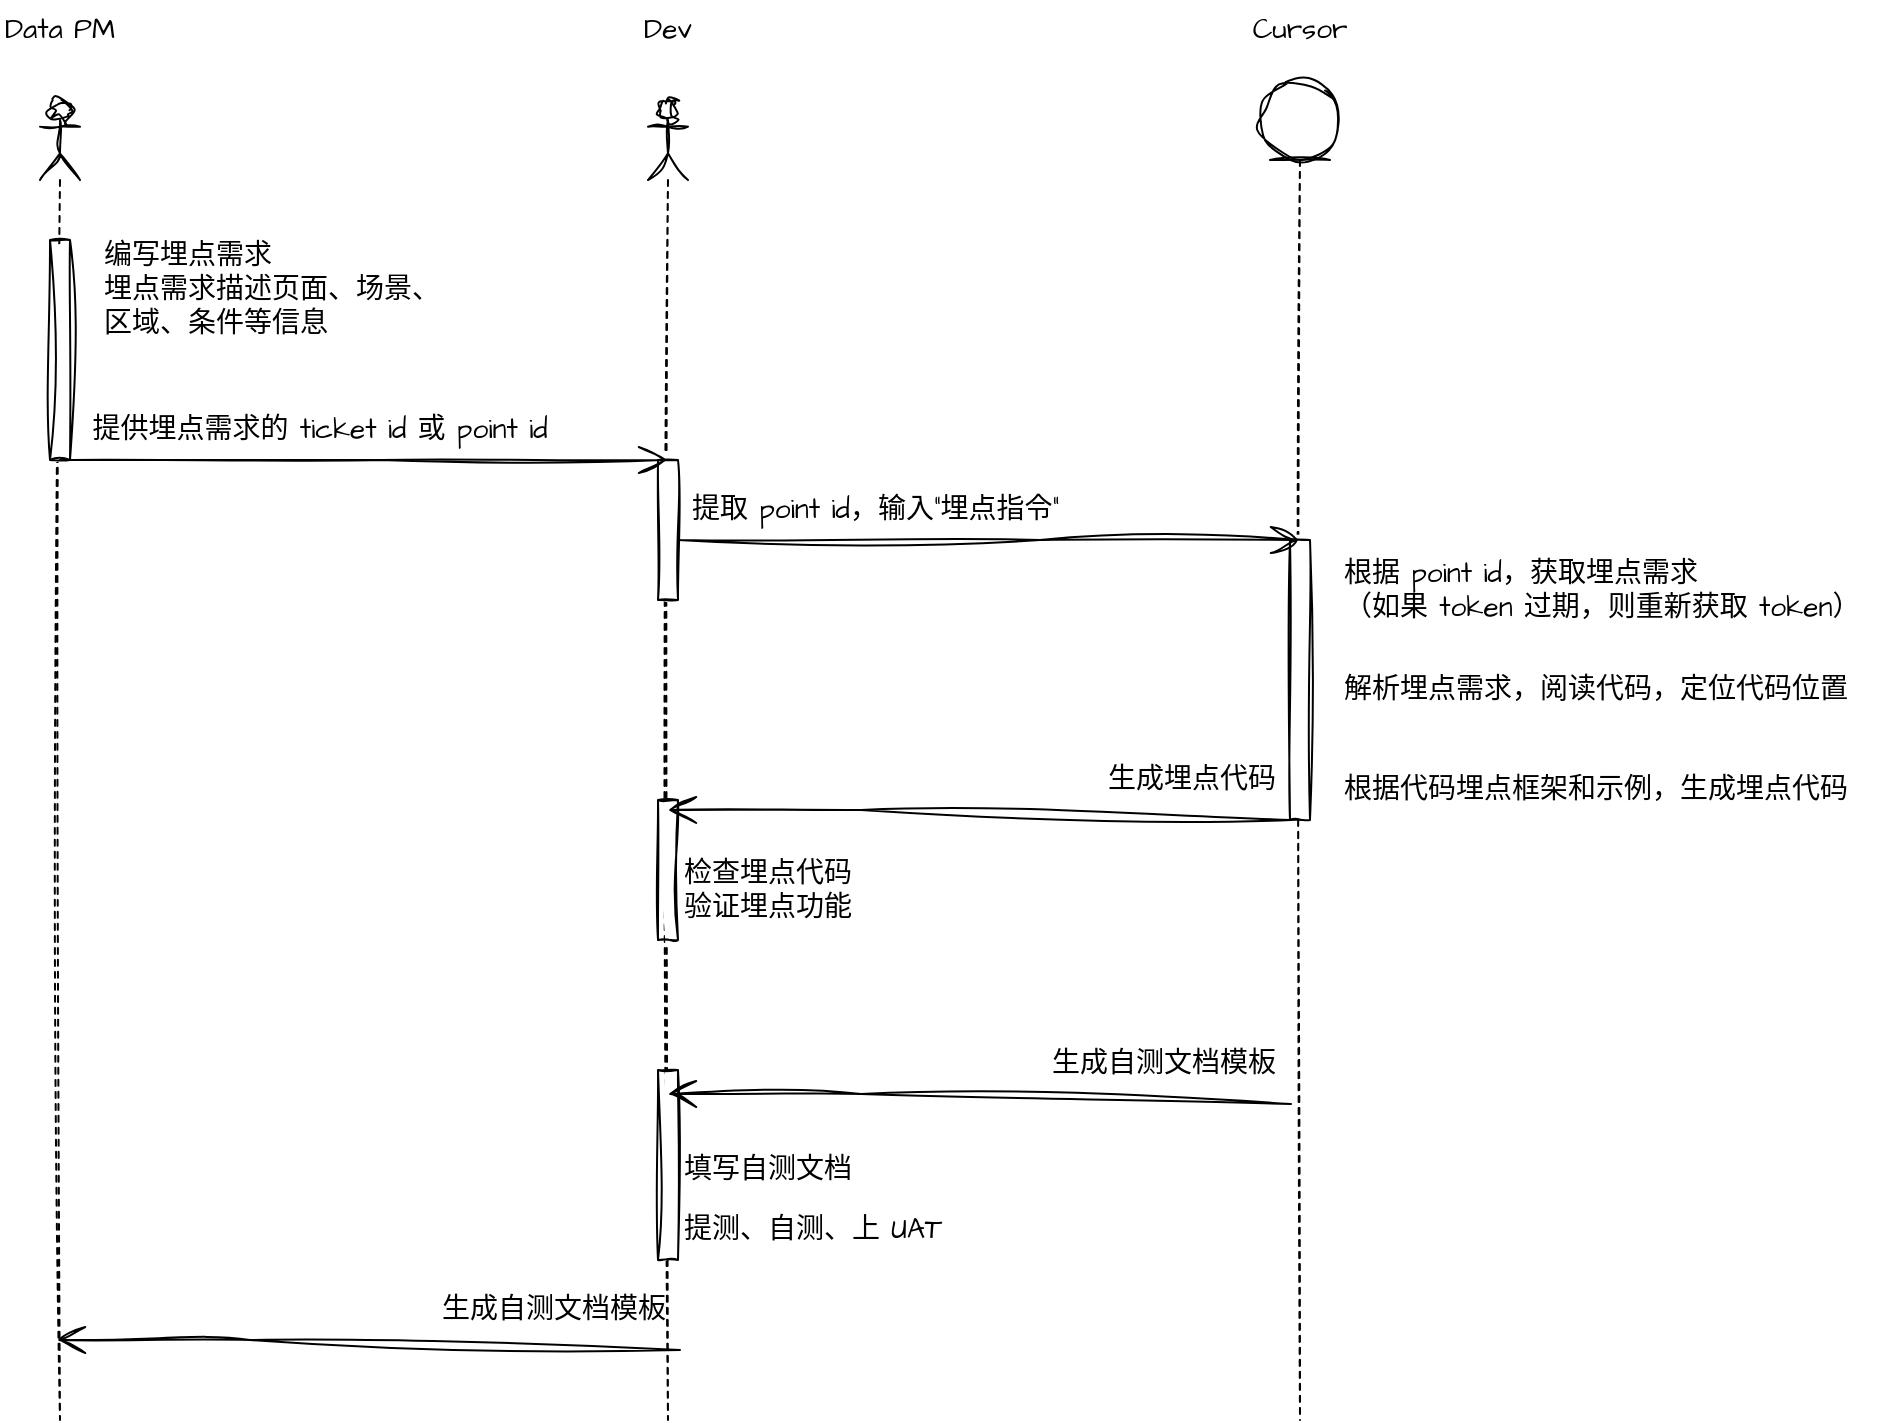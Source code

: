<mxfile version="27.1.1">
  <diagram name="第 1 页" id="G-UP8B3y46uZl5Mjnxwu">
    <mxGraphModel dx="1412" dy="882" grid="1" gridSize="10" guides="1" tooltips="1" connect="1" arrows="1" fold="1" page="1" pageScale="1" pageWidth="827" pageHeight="1169" math="0" shadow="0">
      <root>
        <mxCell id="0" />
        <mxCell id="1" parent="0" />
        <mxCell id="oheXNA1Uqf13AkaYdv0t-1" value="" style="shape=umlLifeline;perimeter=lifelinePerimeter;whiteSpace=wrap;html=1;container=1;dropTarget=0;collapsible=0;recursiveResize=0;outlineConnect=0;portConstraint=eastwest;newEdgeStyle={&quot;curved&quot;:0,&quot;rounded&quot;:0};participant=umlActor;sketch=1;hachureGap=4;jiggle=2;curveFitting=1;fontFamily=Architects Daughter;fontSource=https%3A%2F%2Ffonts.googleapis.com%2Fcss%3Ffamily%3DArchitects%2BDaughter;fontSize=14;" vertex="1" parent="1">
          <mxGeometry x="100" y="100" width="20" height="660" as="geometry" />
        </mxCell>
        <mxCell id="oheXNA1Uqf13AkaYdv0t-7" value="" style="html=1;points=[[0,0,0,0,5],[0,1,0,0,-5],[1,0,0,0,5],[1,1,0,0,-5]];perimeter=orthogonalPerimeter;outlineConnect=0;targetShapes=umlLifeline;portConstraint=eastwest;newEdgeStyle={&quot;curved&quot;:0,&quot;rounded&quot;:0};sketch=1;hachureGap=4;jiggle=2;curveFitting=1;fontFamily=Architects Daughter;fontSource=https%3A%2F%2Ffonts.googleapis.com%2Fcss%3Ffamily%3DArchitects%2BDaughter;fontSize=14;" vertex="1" parent="oheXNA1Uqf13AkaYdv0t-1">
          <mxGeometry x="5" y="70" width="10" height="110" as="geometry" />
        </mxCell>
        <mxCell id="oheXNA1Uqf13AkaYdv0t-2" value="" style="shape=umlLifeline;perimeter=lifelinePerimeter;whiteSpace=wrap;html=1;container=1;dropTarget=0;collapsible=0;recursiveResize=0;outlineConnect=0;portConstraint=eastwest;newEdgeStyle={&quot;curved&quot;:0,&quot;rounded&quot;:0};participant=umlActor;sketch=1;hachureGap=4;jiggle=2;curveFitting=1;fontFamily=Architects Daughter;fontSource=https%3A%2F%2Ffonts.googleapis.com%2Fcss%3Ffamily%3DArchitects%2BDaughter;fontSize=14;" vertex="1" parent="1">
          <mxGeometry x="404" y="100" width="20" height="660" as="geometry" />
        </mxCell>
        <mxCell id="oheXNA1Uqf13AkaYdv0t-12" value="" style="html=1;points=[[0,0,0,0,5],[0,1,0,0,-5],[1,0,0,0,5],[1,1,0,0,-5]];perimeter=orthogonalPerimeter;outlineConnect=0;targetShapes=umlLifeline;portConstraint=eastwest;newEdgeStyle={&quot;curved&quot;:0,&quot;rounded&quot;:0};sketch=1;hachureGap=4;jiggle=2;curveFitting=1;fontFamily=Architects Daughter;fontSource=https%3A%2F%2Ffonts.googleapis.com%2Fcss%3Ffamily%3DArchitects%2BDaughter;" vertex="1" parent="oheXNA1Uqf13AkaYdv0t-2">
          <mxGeometry x="5" y="180" width="10" height="70" as="geometry" />
        </mxCell>
        <mxCell id="oheXNA1Uqf13AkaYdv0t-24" value="" style="html=1;points=[[0,0,0,0,5],[0,1,0,0,-5],[1,0,0,0,5],[1,1,0,0,-5]];perimeter=orthogonalPerimeter;outlineConnect=0;targetShapes=umlLifeline;portConstraint=eastwest;newEdgeStyle={&quot;curved&quot;:0,&quot;rounded&quot;:0};sketch=1;hachureGap=4;jiggle=2;curveFitting=1;fontFamily=Architects Daughter;fontSource=https%3A%2F%2Ffonts.googleapis.com%2Fcss%3Ffamily%3DArchitects%2BDaughter;" vertex="1" parent="oheXNA1Uqf13AkaYdv0t-2">
          <mxGeometry x="5" y="350" width="10" height="70" as="geometry" />
        </mxCell>
        <mxCell id="oheXNA1Uqf13AkaYdv0t-28" value="" style="html=1;points=[[0,0,0,0,5],[0,1,0,0,-5],[1,0,0,0,5],[1,1,0,0,-5]];perimeter=orthogonalPerimeter;outlineConnect=0;targetShapes=umlLifeline;portConstraint=eastwest;newEdgeStyle={&quot;curved&quot;:0,&quot;rounded&quot;:0};sketch=1;hachureGap=4;jiggle=2;curveFitting=1;fontFamily=Architects Daughter;fontSource=https%3A%2F%2Ffonts.googleapis.com%2Fcss%3Ffamily%3DArchitects%2BDaughter;" vertex="1" parent="oheXNA1Uqf13AkaYdv0t-2">
          <mxGeometry x="5" y="485" width="10" height="95" as="geometry" />
        </mxCell>
        <mxCell id="oheXNA1Uqf13AkaYdv0t-3" value="" style="shape=umlLifeline;perimeter=lifelinePerimeter;whiteSpace=wrap;html=1;container=1;dropTarget=0;collapsible=0;recursiveResize=0;outlineConnect=0;portConstraint=eastwest;newEdgeStyle={&quot;curved&quot;:0,&quot;rounded&quot;:0};participant=umlEntity;sketch=1;hachureGap=4;jiggle=2;curveFitting=1;fontFamily=Architects Daughter;fontSource=https%3A%2F%2Ffonts.googleapis.com%2Fcss%3Ffamily%3DArchitects%2BDaughter;fontSize=14;" vertex="1" parent="1">
          <mxGeometry x="710" y="90" width="40" height="670" as="geometry" />
        </mxCell>
        <mxCell id="oheXNA1Uqf13AkaYdv0t-16" value="" style="html=1;points=[[0,0,0,0,5],[0,1,0,0,-5],[1,0,0,0,5],[1,1,0,0,-5]];perimeter=orthogonalPerimeter;outlineConnect=0;targetShapes=umlLifeline;portConstraint=eastwest;newEdgeStyle={&quot;curved&quot;:0,&quot;rounded&quot;:0};sketch=1;hachureGap=4;jiggle=2;curveFitting=1;fontFamily=Architects Daughter;fontSource=https%3A%2F%2Ffonts.googleapis.com%2Fcss%3Ffamily%3DArchitects%2BDaughter;" vertex="1" parent="oheXNA1Uqf13AkaYdv0t-3">
          <mxGeometry x="15" y="230" width="10" height="140" as="geometry" />
        </mxCell>
        <mxCell id="oheXNA1Uqf13AkaYdv0t-4" value="Data PM" style="text;html=1;align=center;verticalAlign=middle;whiteSpace=wrap;rounded=0;fontFamily=Architects Daughter;fontSource=https%3A%2F%2Ffonts.googleapis.com%2Fcss%3Ffamily%3DArchitects%2BDaughter;fontSize=14;" vertex="1" parent="1">
          <mxGeometry x="80" y="50" width="60" height="30" as="geometry" />
        </mxCell>
        <mxCell id="oheXNA1Uqf13AkaYdv0t-5" value="Dev" style="text;html=1;align=center;verticalAlign=middle;whiteSpace=wrap;rounded=0;fontFamily=Architects Daughter;fontSource=https%3A%2F%2Ffonts.googleapis.com%2Fcss%3Ffamily%3DArchitects%2BDaughter;fontSize=14;" vertex="1" parent="1">
          <mxGeometry x="384" y="50" width="60" height="30" as="geometry" />
        </mxCell>
        <mxCell id="oheXNA1Uqf13AkaYdv0t-6" value="Cursor" style="text;html=1;align=center;verticalAlign=middle;whiteSpace=wrap;rounded=0;fontFamily=Architects Daughter;fontSource=https%3A%2F%2Ffonts.googleapis.com%2Fcss%3Ffamily%3DArchitects%2BDaughter;fontSize=14;" vertex="1" parent="1">
          <mxGeometry x="700" y="50" width="60" height="30" as="geometry" />
        </mxCell>
        <mxCell id="oheXNA1Uqf13AkaYdv0t-8" value="编写埋点需求&lt;div&gt;埋点需求描述页面、场景、区域、条件等信息&lt;/div&gt;" style="text;html=1;align=left;verticalAlign=middle;whiteSpace=wrap;rounded=0;fontFamily=Architects Daughter;fontSource=https%3A%2F%2Ffonts.googleapis.com%2Fcss%3Ffamily%3DArchitects%2BDaughter;fontSize=14;" vertex="1" parent="1">
          <mxGeometry x="130" y="180" width="170" height="30" as="geometry" />
        </mxCell>
        <mxCell id="oheXNA1Uqf13AkaYdv0t-10" value="&lt;div&gt;提供埋点需求的 ticket id 或 point id&lt;/div&gt;" style="text;html=1;align=center;verticalAlign=middle;whiteSpace=wrap;rounded=0;fontFamily=Architects Daughter;fontSource=https%3A%2F%2Ffonts.googleapis.com%2Fcss%3Ffamily%3DArchitects%2BDaughter;fontSize=14;" vertex="1" parent="1">
          <mxGeometry x="120" y="250" width="240" height="30" as="geometry" />
        </mxCell>
        <mxCell id="oheXNA1Uqf13AkaYdv0t-11" value="" style="endArrow=open;endFill=1;endSize=12;html=1;rounded=0;sketch=1;hachureGap=4;jiggle=2;curveFitting=1;fontFamily=Architects Daughter;fontSource=https%3A%2F%2Ffonts.googleapis.com%2Fcss%3Ffamily%3DArchitects%2BDaughter;fontSize=14;" edge="1" parent="1" source="oheXNA1Uqf13AkaYdv0t-1" target="oheXNA1Uqf13AkaYdv0t-2">
          <mxGeometry width="160" relative="1" as="geometry">
            <mxPoint x="180" y="260" as="sourcePoint" />
            <mxPoint x="340" y="260" as="targetPoint" />
            <Array as="points">
              <mxPoint x="270" y="280" />
            </Array>
          </mxGeometry>
        </mxCell>
        <mxCell id="oheXNA1Uqf13AkaYdv0t-14" value="" style="endArrow=open;endFill=1;endSize=12;html=1;rounded=0;sketch=1;hachureGap=4;jiggle=2;curveFitting=1;fontFamily=Architects Daughter;fontSource=https%3A%2F%2Ffonts.googleapis.com%2Fcss%3Ffamily%3DArchitects%2BDaughter;fontSize=14;" edge="1" parent="1">
          <mxGeometry width="160" relative="1" as="geometry">
            <mxPoint x="419" y="320" as="sourcePoint" />
            <mxPoint x="729.5" y="320" as="targetPoint" />
            <Array as="points">
              <mxPoint x="600" y="320" />
            </Array>
          </mxGeometry>
        </mxCell>
        <mxCell id="oheXNA1Uqf13AkaYdv0t-15" value="&lt;div&gt;提取 point id，输入&quot;&lt;span style=&quot;background-color: transparent; color: light-dark(rgb(0, 0, 0), rgb(255, 255, 255));&quot;&gt;埋点指令&lt;/span&gt;&lt;span style=&quot;background-color: transparent; color: light-dark(rgb(0, 0, 0), rgb(255, 255, 255));&quot;&gt;&quot;&lt;/span&gt;&lt;/div&gt;" style="text;html=1;align=left;verticalAlign=middle;whiteSpace=wrap;rounded=0;fontFamily=Architects Daughter;fontSource=https%3A%2F%2Ffonts.googleapis.com%2Fcss%3Ffamily%3DArchitects%2BDaughter;fontSize=14;" vertex="1" parent="1">
          <mxGeometry x="424" y="290" width="240" height="30" as="geometry" />
        </mxCell>
        <mxCell id="oheXNA1Uqf13AkaYdv0t-17" value="根据 point id，获取埋点需求&lt;div&gt;（如果 token 过期，则重新获取 token）&lt;/div&gt;" style="text;html=1;align=left;verticalAlign=middle;whiteSpace=wrap;rounded=0;fontFamily=Architects Daughter;fontSource=https%3A%2F%2Ffonts.googleapis.com%2Fcss%3Ffamily%3DArchitects%2BDaughter;fontSize=14;" vertex="1" parent="1">
          <mxGeometry x="750" y="330" width="270" height="30" as="geometry" />
        </mxCell>
        <mxCell id="oheXNA1Uqf13AkaYdv0t-18" value="解析埋点需求，阅读代码，定位代码位置" style="text;html=1;align=left;verticalAlign=middle;whiteSpace=wrap;rounded=0;fontFamily=Architects Daughter;fontSource=https%3A%2F%2Ffonts.googleapis.com%2Fcss%3Ffamily%3DArchitects%2BDaughter;fontSize=14;" vertex="1" parent="1">
          <mxGeometry x="750" y="380" width="270" height="30" as="geometry" />
        </mxCell>
        <mxCell id="oheXNA1Uqf13AkaYdv0t-20" value="根据代码埋点框架和示例，生成埋点代码" style="text;html=1;align=left;verticalAlign=middle;whiteSpace=wrap;rounded=0;fontFamily=Architects Daughter;fontSource=https%3A%2F%2Ffonts.googleapis.com%2Fcss%3Ffamily%3DArchitects%2BDaughter;fontSize=14;" vertex="1" parent="1">
          <mxGeometry x="750" y="430" width="270" height="30" as="geometry" />
        </mxCell>
        <mxCell id="oheXNA1Uqf13AkaYdv0t-21" value="" style="endArrow=open;endFill=1;endSize=12;html=1;rounded=0;sketch=1;hachureGap=4;jiggle=2;curveFitting=1;fontFamily=Architects Daughter;fontSource=https%3A%2F%2Ffonts.googleapis.com%2Fcss%3Ffamily%3DArchitects%2BDaughter;fontSize=14;exitX=0;exitY=1;exitDx=0;exitDy=-5;exitPerimeter=0;" edge="1" parent="1">
          <mxGeometry width="160" relative="1" as="geometry">
            <mxPoint x="725.5" y="460" as="sourcePoint" />
            <mxPoint x="414" y="455" as="targetPoint" />
            <Array as="points">
              <mxPoint x="510.5" y="455" />
            </Array>
          </mxGeometry>
        </mxCell>
        <mxCell id="oheXNA1Uqf13AkaYdv0t-23" value="生成埋点代码" style="text;html=1;align=right;verticalAlign=middle;whiteSpace=wrap;rounded=0;fontFamily=Architects Daughter;fontSource=https%3A%2F%2Ffonts.googleapis.com%2Fcss%3Ffamily%3DArchitects%2BDaughter;fontSize=14;" vertex="1" parent="1">
          <mxGeometry x="420" y="425" width="300" height="30" as="geometry" />
        </mxCell>
        <mxCell id="oheXNA1Uqf13AkaYdv0t-25" value="检查埋点代码&lt;div&gt;验证埋点功能&lt;/div&gt;" style="text;html=1;align=left;verticalAlign=middle;whiteSpace=wrap;rounded=0;fontFamily=Architects Daughter;fontSource=https%3A%2F%2Ffonts.googleapis.com%2Fcss%3Ffamily%3DArchitects%2BDaughter;fontSize=14;" vertex="1" parent="1">
          <mxGeometry x="420" y="480" width="270" height="30" as="geometry" />
        </mxCell>
        <mxCell id="oheXNA1Uqf13AkaYdv0t-26" value="" style="endArrow=open;endFill=1;endSize=12;html=1;rounded=0;sketch=1;hachureGap=4;jiggle=2;curveFitting=1;fontFamily=Architects Daughter;fontSource=https%3A%2F%2Ffonts.googleapis.com%2Fcss%3Ffamily%3DArchitects%2BDaughter;fontSize=14;exitX=0;exitY=1;exitDx=0;exitDy=-5;exitPerimeter=0;" edge="1" parent="1">
          <mxGeometry width="160" relative="1" as="geometry">
            <mxPoint x="725.5" y="602" as="sourcePoint" />
            <mxPoint x="414" y="597" as="targetPoint" />
            <Array as="points">
              <mxPoint x="510.5" y="597" />
            </Array>
          </mxGeometry>
        </mxCell>
        <mxCell id="oheXNA1Uqf13AkaYdv0t-27" value="生成自测文档模板" style="text;html=1;align=right;verticalAlign=middle;whiteSpace=wrap;rounded=0;fontFamily=Architects Daughter;fontSource=https%3A%2F%2Ffonts.googleapis.com%2Fcss%3Ffamily%3DArchitects%2BDaughter;fontSize=14;" vertex="1" parent="1">
          <mxGeometry x="420" y="567" width="300" height="30" as="geometry" />
        </mxCell>
        <mxCell id="oheXNA1Uqf13AkaYdv0t-29" value="填写自测文档" style="text;html=1;align=left;verticalAlign=middle;whiteSpace=wrap;rounded=0;fontFamily=Architects Daughter;fontSource=https%3A%2F%2Ffonts.googleapis.com%2Fcss%3Ffamily%3DArchitects%2BDaughter;fontSize=14;" vertex="1" parent="1">
          <mxGeometry x="420" y="620" width="270" height="30" as="geometry" />
        </mxCell>
        <mxCell id="oheXNA1Uqf13AkaYdv0t-30" value="提测、自测、上 UAT" style="text;html=1;align=left;verticalAlign=middle;whiteSpace=wrap;rounded=0;fontFamily=Architects Daughter;fontSource=https%3A%2F%2Ffonts.googleapis.com%2Fcss%3Ffamily%3DArchitects%2BDaughter;fontSize=14;" vertex="1" parent="1">
          <mxGeometry x="420" y="650" width="270" height="30" as="geometry" />
        </mxCell>
        <mxCell id="oheXNA1Uqf13AkaYdv0t-31" value="" style="endArrow=open;endFill=1;endSize=12;html=1;rounded=0;sketch=1;hachureGap=4;jiggle=2;curveFitting=1;fontFamily=Architects Daughter;fontSource=https%3A%2F%2Ffonts.googleapis.com%2Fcss%3Ffamily%3DArchitects%2BDaughter;fontSize=14;exitX=0;exitY=1;exitDx=0;exitDy=-5;exitPerimeter=0;" edge="1" parent="1">
          <mxGeometry width="160" relative="1" as="geometry">
            <mxPoint x="420" y="725" as="sourcePoint" />
            <mxPoint x="108.5" y="720" as="targetPoint" />
            <Array as="points">
              <mxPoint x="205" y="720" />
            </Array>
          </mxGeometry>
        </mxCell>
        <mxCell id="oheXNA1Uqf13AkaYdv0t-32" value="生成自测文档模板" style="text;html=1;align=right;verticalAlign=middle;whiteSpace=wrap;rounded=0;fontFamily=Architects Daughter;fontSource=https%3A%2F%2Ffonts.googleapis.com%2Fcss%3Ffamily%3DArchitects%2BDaughter;fontSize=14;" vertex="1" parent="1">
          <mxGeometry x="114.5" y="690" width="300" height="30" as="geometry" />
        </mxCell>
      </root>
    </mxGraphModel>
  </diagram>
</mxfile>
